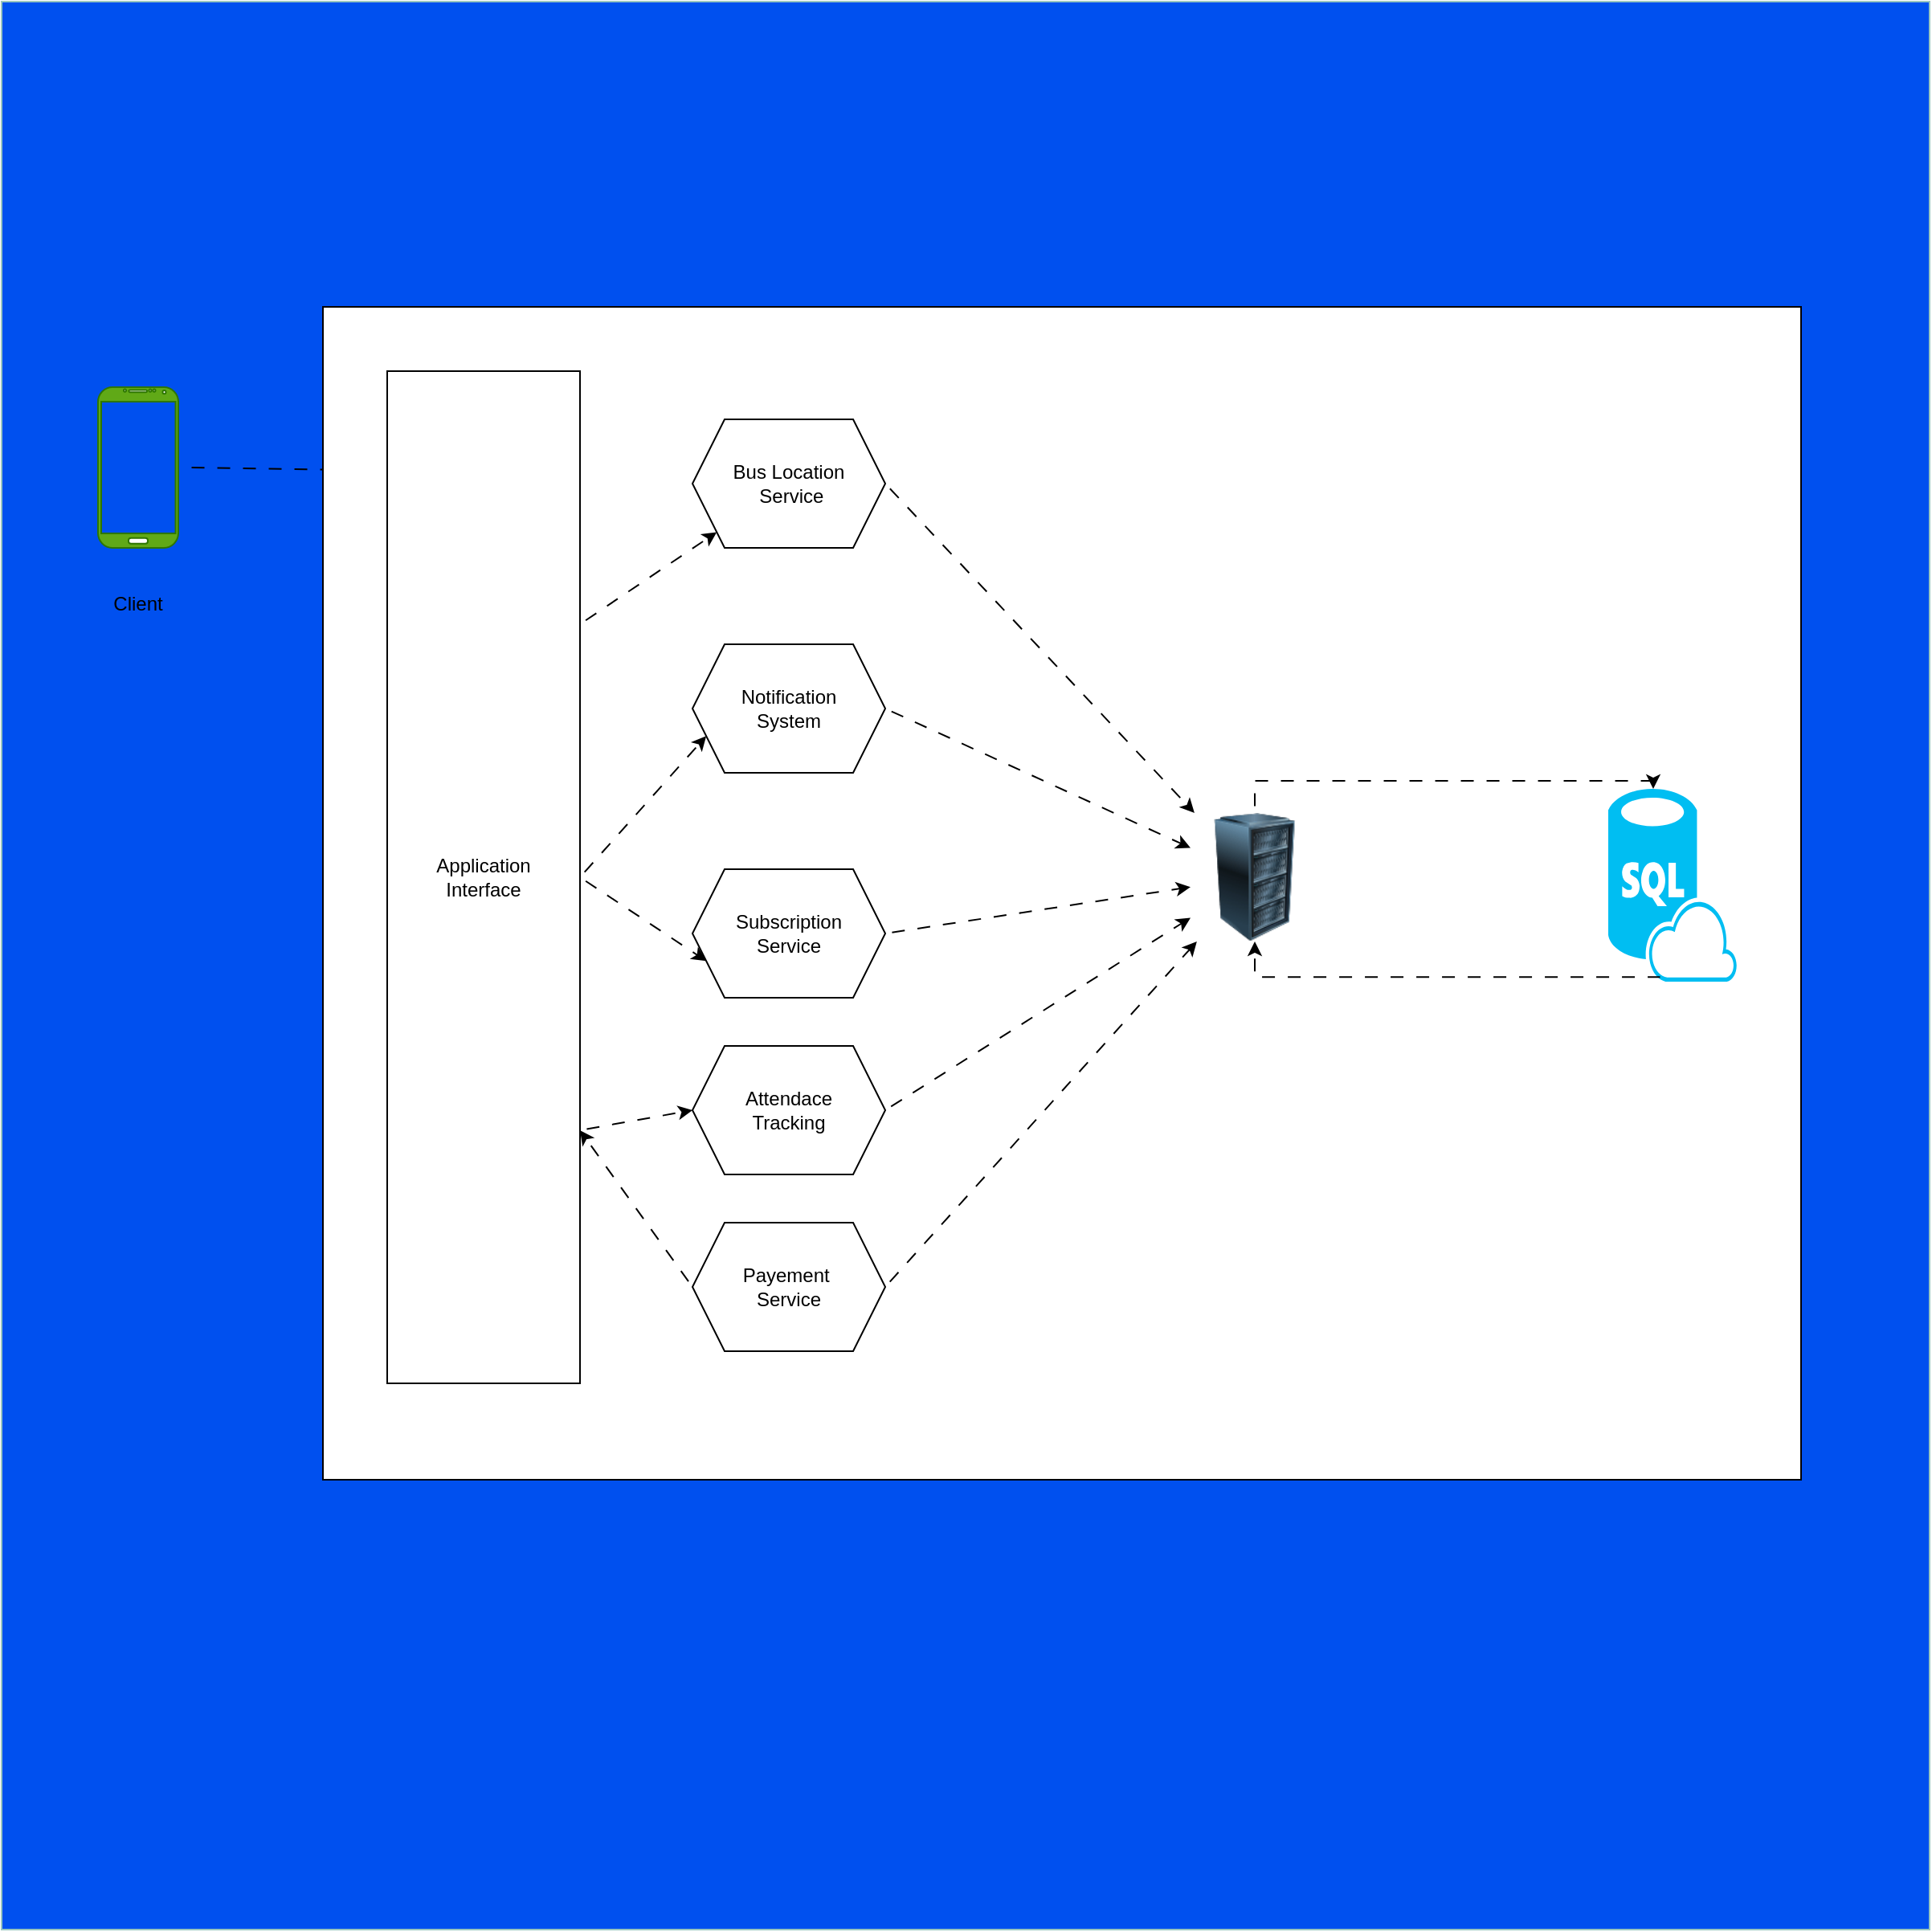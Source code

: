 <mxfile version="22.1.16" type="device">
  <diagram name="Page-1" id="EvupCLHNDXJrAsxOHoo8">
    <mxGraphModel dx="1234" dy="2394" grid="1" gridSize="10" guides="1" tooltips="1" connect="1" arrows="1" fold="1" page="1" pageScale="1" pageWidth="900" pageHeight="1600" math="0" shadow="0">
      <root>
        <mxCell id="0" />
        <mxCell id="1" parent="0" />
        <mxCell id="yas4YRN0a_ijtvv6bMpW-1" value="" style="whiteSpace=wrap;html=1;aspect=fixed;fillColor=#0050ef;fontColor=#ffffff;strokeColor=#9AC7BF;" parent="1" vertex="1">
          <mxGeometry x="600" y="-140" width="1200" height="1200" as="geometry" />
        </mxCell>
        <mxCell id="yas4YRN0a_ijtvv6bMpW-3" value="" style="verticalLabelPosition=bottom;verticalAlign=top;html=1;shadow=0;dashed=0;strokeWidth=1;shape=mxgraph.android.phone2;strokeColor=#2D7600;fillColor=#60a917;fontColor=#ffffff;" parent="1" vertex="1">
          <mxGeometry x="660" y="100" width="50" height="100" as="geometry" />
        </mxCell>
        <mxCell id="yas4YRN0a_ijtvv6bMpW-5" value="Client" style="text;html=1;strokeColor=none;fillColor=none;align=center;verticalAlign=middle;whiteSpace=wrap;rounded=0;" parent="1" vertex="1">
          <mxGeometry x="655" y="220" width="60" height="30" as="geometry" />
        </mxCell>
        <mxCell id="yas4YRN0a_ijtvv6bMpW-6" value="" style="endArrow=classic;html=1;rounded=0;exitX=1.08;exitY=0.5;exitDx=0;exitDy=0;exitPerimeter=0;flowAnimation=1;entryX=0;entryY=0.25;entryDx=0;entryDy=0;" parent="1" source="yas4YRN0a_ijtvv6bMpW-3" edge="1">
          <mxGeometry width="50" height="50" relative="1" as="geometry">
            <mxPoint x="1060" y="450" as="sourcePoint" />
            <mxPoint x="890" y="152.5" as="targetPoint" />
          </mxGeometry>
        </mxCell>
        <mxCell id="yas4YRN0a_ijtvv6bMpW-7" value="" style="rounded=0;whiteSpace=wrap;html=1;" parent="1" vertex="1">
          <mxGeometry x="800" y="50" width="920" height="730" as="geometry" />
        </mxCell>
        <mxCell id="RZI5jmDAnrEdLxRbMBsS-2" value="" style="verticalLabelPosition=bottom;html=1;verticalAlign=top;align=center;strokeColor=none;fillColor=#00BEF2;shape=mxgraph.azure.sql_database_sql_azure;" vertex="1" parent="1">
          <mxGeometry x="1600" y="350" width="80" height="120" as="geometry" />
        </mxCell>
        <mxCell id="RZI5jmDAnrEdLxRbMBsS-13" style="rounded=0;orthogonalLoop=1;jettySize=auto;html=1;exitX=1;exitY=0.25;exitDx=0;exitDy=0;flowAnimation=1;" edge="1" parent="1" source="RZI5jmDAnrEdLxRbMBsS-5" target="RZI5jmDAnrEdLxRbMBsS-7">
          <mxGeometry relative="1" as="geometry" />
        </mxCell>
        <mxCell id="RZI5jmDAnrEdLxRbMBsS-14" style="rounded=0;orthogonalLoop=1;jettySize=auto;html=1;exitX=1;exitY=0.5;exitDx=0;exitDy=0;entryX=0;entryY=0.75;entryDx=0;entryDy=0;flowAnimation=1;" edge="1" parent="1" source="RZI5jmDAnrEdLxRbMBsS-5" target="RZI5jmDAnrEdLxRbMBsS-8">
          <mxGeometry relative="1" as="geometry" />
        </mxCell>
        <mxCell id="RZI5jmDAnrEdLxRbMBsS-15" style="rounded=0;orthogonalLoop=1;jettySize=auto;html=1;exitX=1;exitY=0.5;exitDx=0;exitDy=0;entryX=0;entryY=0.75;entryDx=0;entryDy=0;flowAnimation=1;" edge="1" parent="1" source="RZI5jmDAnrEdLxRbMBsS-5" target="RZI5jmDAnrEdLxRbMBsS-9">
          <mxGeometry relative="1" as="geometry" />
        </mxCell>
        <mxCell id="RZI5jmDAnrEdLxRbMBsS-16" style="rounded=0;orthogonalLoop=1;jettySize=auto;html=1;exitX=1;exitY=0.75;exitDx=0;exitDy=0;entryX=0;entryY=0.5;entryDx=0;entryDy=0;flowAnimation=1;" edge="1" parent="1" source="RZI5jmDAnrEdLxRbMBsS-5" target="RZI5jmDAnrEdLxRbMBsS-11">
          <mxGeometry relative="1" as="geometry" />
        </mxCell>
        <mxCell id="RZI5jmDAnrEdLxRbMBsS-5" value="Application&lt;br&gt;Interface" style="rounded=0;whiteSpace=wrap;html=1;" vertex="1" parent="1">
          <mxGeometry x="840" y="90" width="120" height="630" as="geometry" />
        </mxCell>
        <mxCell id="RZI5jmDAnrEdLxRbMBsS-6" value="" style="image;html=1;image=img/lib/clip_art/computers/Server_Rack_128x128.png" vertex="1" parent="1">
          <mxGeometry x="1340" y="365" width="80" height="80" as="geometry" />
        </mxCell>
        <mxCell id="RZI5jmDAnrEdLxRbMBsS-18" style="rounded=0;orthogonalLoop=1;jettySize=auto;html=1;exitX=1;exitY=0.5;exitDx=0;exitDy=0;flowAnimation=1;" edge="1" parent="1" source="RZI5jmDAnrEdLxRbMBsS-7" target="RZI5jmDAnrEdLxRbMBsS-6">
          <mxGeometry relative="1" as="geometry" />
        </mxCell>
        <mxCell id="RZI5jmDAnrEdLxRbMBsS-7" value="Bus Location&lt;br&gt;&amp;nbsp;Service" style="shape=hexagon;perimeter=hexagonPerimeter2;whiteSpace=wrap;html=1;fixedSize=1;" vertex="1" parent="1">
          <mxGeometry x="1030" y="120" width="120" height="80" as="geometry" />
        </mxCell>
        <mxCell id="RZI5jmDAnrEdLxRbMBsS-21" style="rounded=0;orthogonalLoop=1;jettySize=auto;html=1;exitX=1;exitY=0.5;exitDx=0;exitDy=0;flowAnimation=1;" edge="1" parent="1" source="RZI5jmDAnrEdLxRbMBsS-8" target="RZI5jmDAnrEdLxRbMBsS-6">
          <mxGeometry relative="1" as="geometry" />
        </mxCell>
        <mxCell id="RZI5jmDAnrEdLxRbMBsS-8" value="Notification &lt;br&gt;System" style="shape=hexagon;perimeter=hexagonPerimeter2;whiteSpace=wrap;html=1;fixedSize=1;" vertex="1" parent="1">
          <mxGeometry x="1030" y="260" width="120" height="80" as="geometry" />
        </mxCell>
        <mxCell id="RZI5jmDAnrEdLxRbMBsS-20" style="rounded=0;orthogonalLoop=1;jettySize=auto;html=1;exitX=1;exitY=0.5;exitDx=0;exitDy=0;flowAnimation=1;" edge="1" parent="1" source="RZI5jmDAnrEdLxRbMBsS-9" target="RZI5jmDAnrEdLxRbMBsS-6">
          <mxGeometry relative="1" as="geometry" />
        </mxCell>
        <mxCell id="RZI5jmDAnrEdLxRbMBsS-9" value="Subscription&lt;br&gt;Service" style="shape=hexagon;perimeter=hexagonPerimeter2;whiteSpace=wrap;html=1;fixedSize=1;" vertex="1" parent="1">
          <mxGeometry x="1030" y="400" width="120" height="80" as="geometry" />
        </mxCell>
        <mxCell id="RZI5jmDAnrEdLxRbMBsS-17" style="rounded=0;orthogonalLoop=1;jettySize=auto;html=1;exitX=0;exitY=0.5;exitDx=0;exitDy=0;entryX=1;entryY=0.75;entryDx=0;entryDy=0;flowAnimation=1;" edge="1" parent="1" source="RZI5jmDAnrEdLxRbMBsS-10" target="RZI5jmDAnrEdLxRbMBsS-5">
          <mxGeometry relative="1" as="geometry" />
        </mxCell>
        <mxCell id="RZI5jmDAnrEdLxRbMBsS-19" style="rounded=0;orthogonalLoop=1;jettySize=auto;html=1;exitX=1;exitY=0.5;exitDx=0;exitDy=0;flowAnimation=1;" edge="1" parent="1" source="RZI5jmDAnrEdLxRbMBsS-10" target="RZI5jmDAnrEdLxRbMBsS-6">
          <mxGeometry relative="1" as="geometry" />
        </mxCell>
        <mxCell id="RZI5jmDAnrEdLxRbMBsS-10" value="Payement&amp;nbsp;&lt;br&gt;Service" style="shape=hexagon;perimeter=hexagonPerimeter2;whiteSpace=wrap;html=1;fixedSize=1;" vertex="1" parent="1">
          <mxGeometry x="1030" y="620" width="120" height="80" as="geometry" />
        </mxCell>
        <mxCell id="RZI5jmDAnrEdLxRbMBsS-22" style="rounded=0;orthogonalLoop=1;jettySize=auto;html=1;exitX=1;exitY=0.5;exitDx=0;exitDy=0;flowAnimation=1;" edge="1" parent="1" source="RZI5jmDAnrEdLxRbMBsS-11" target="RZI5jmDAnrEdLxRbMBsS-6">
          <mxGeometry relative="1" as="geometry" />
        </mxCell>
        <mxCell id="RZI5jmDAnrEdLxRbMBsS-11" value="Attendace&lt;br&gt;Tracking" style="shape=hexagon;perimeter=hexagonPerimeter2;whiteSpace=wrap;html=1;fixedSize=1;" vertex="1" parent="1">
          <mxGeometry x="1030" y="510" width="120" height="80" as="geometry" />
        </mxCell>
        <mxCell id="RZI5jmDAnrEdLxRbMBsS-24" style="edgeStyle=orthogonalEdgeStyle;rounded=0;orthogonalLoop=1;jettySize=auto;html=1;exitX=0.5;exitY=0;exitDx=0;exitDy=0;entryX=0.35;entryY=0;entryDx=0;entryDy=0;entryPerimeter=0;flowAnimation=1;" edge="1" parent="1" source="RZI5jmDAnrEdLxRbMBsS-6" target="RZI5jmDAnrEdLxRbMBsS-2">
          <mxGeometry relative="1" as="geometry" />
        </mxCell>
        <mxCell id="RZI5jmDAnrEdLxRbMBsS-25" style="edgeStyle=orthogonalEdgeStyle;rounded=0;orthogonalLoop=1;jettySize=auto;html=1;exitX=0.5;exitY=1;exitDx=0;exitDy=0;entryX=0.403;entryY=0.976;entryDx=0;entryDy=0;entryPerimeter=0;flowAnimation=1;startArrow=classic;startFill=1;endArrow=none;endFill=0;" edge="1" parent="1" source="RZI5jmDAnrEdLxRbMBsS-6" target="RZI5jmDAnrEdLxRbMBsS-2">
          <mxGeometry relative="1" as="geometry" />
        </mxCell>
      </root>
    </mxGraphModel>
  </diagram>
</mxfile>
